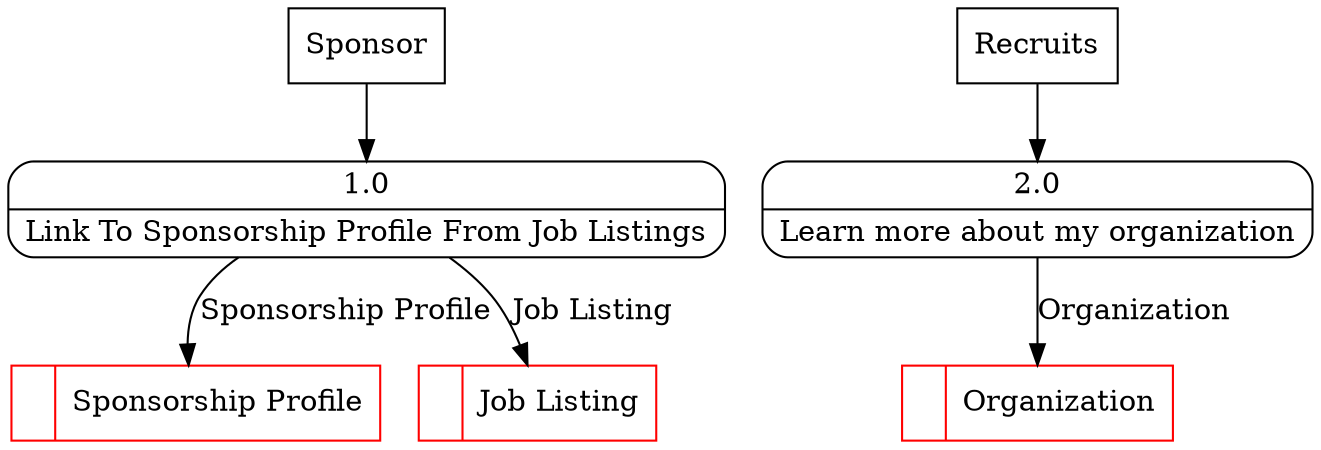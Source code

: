 digraph dfd2{ 
node[shape=record]
200 [label="<f0>  |<f1> Sponsorship Profile " color=red];
201 [label="<f0>  |<f1> Job Listing " color=red];
202 [label="Sponsor" shape=box];
203 [label="{<f0> 1.0|<f1> Link To Sponsorship Profile From Job Listings }" shape=Mrecord];
2 [label="{<f0> 2.0|<f1> Learn more about my organization }" shape=Mrecord];
1000 [label="Recruits" shape=box];
1000 -> 2
1002 [label="<f0>  |<f1> Organization " color=red];
2 -> 1002 [label="Organization"]
202 -> 203
203 -> 200 [label="Sponsorship Profile"]
203 -> 201 [label="Job Listing"]
}